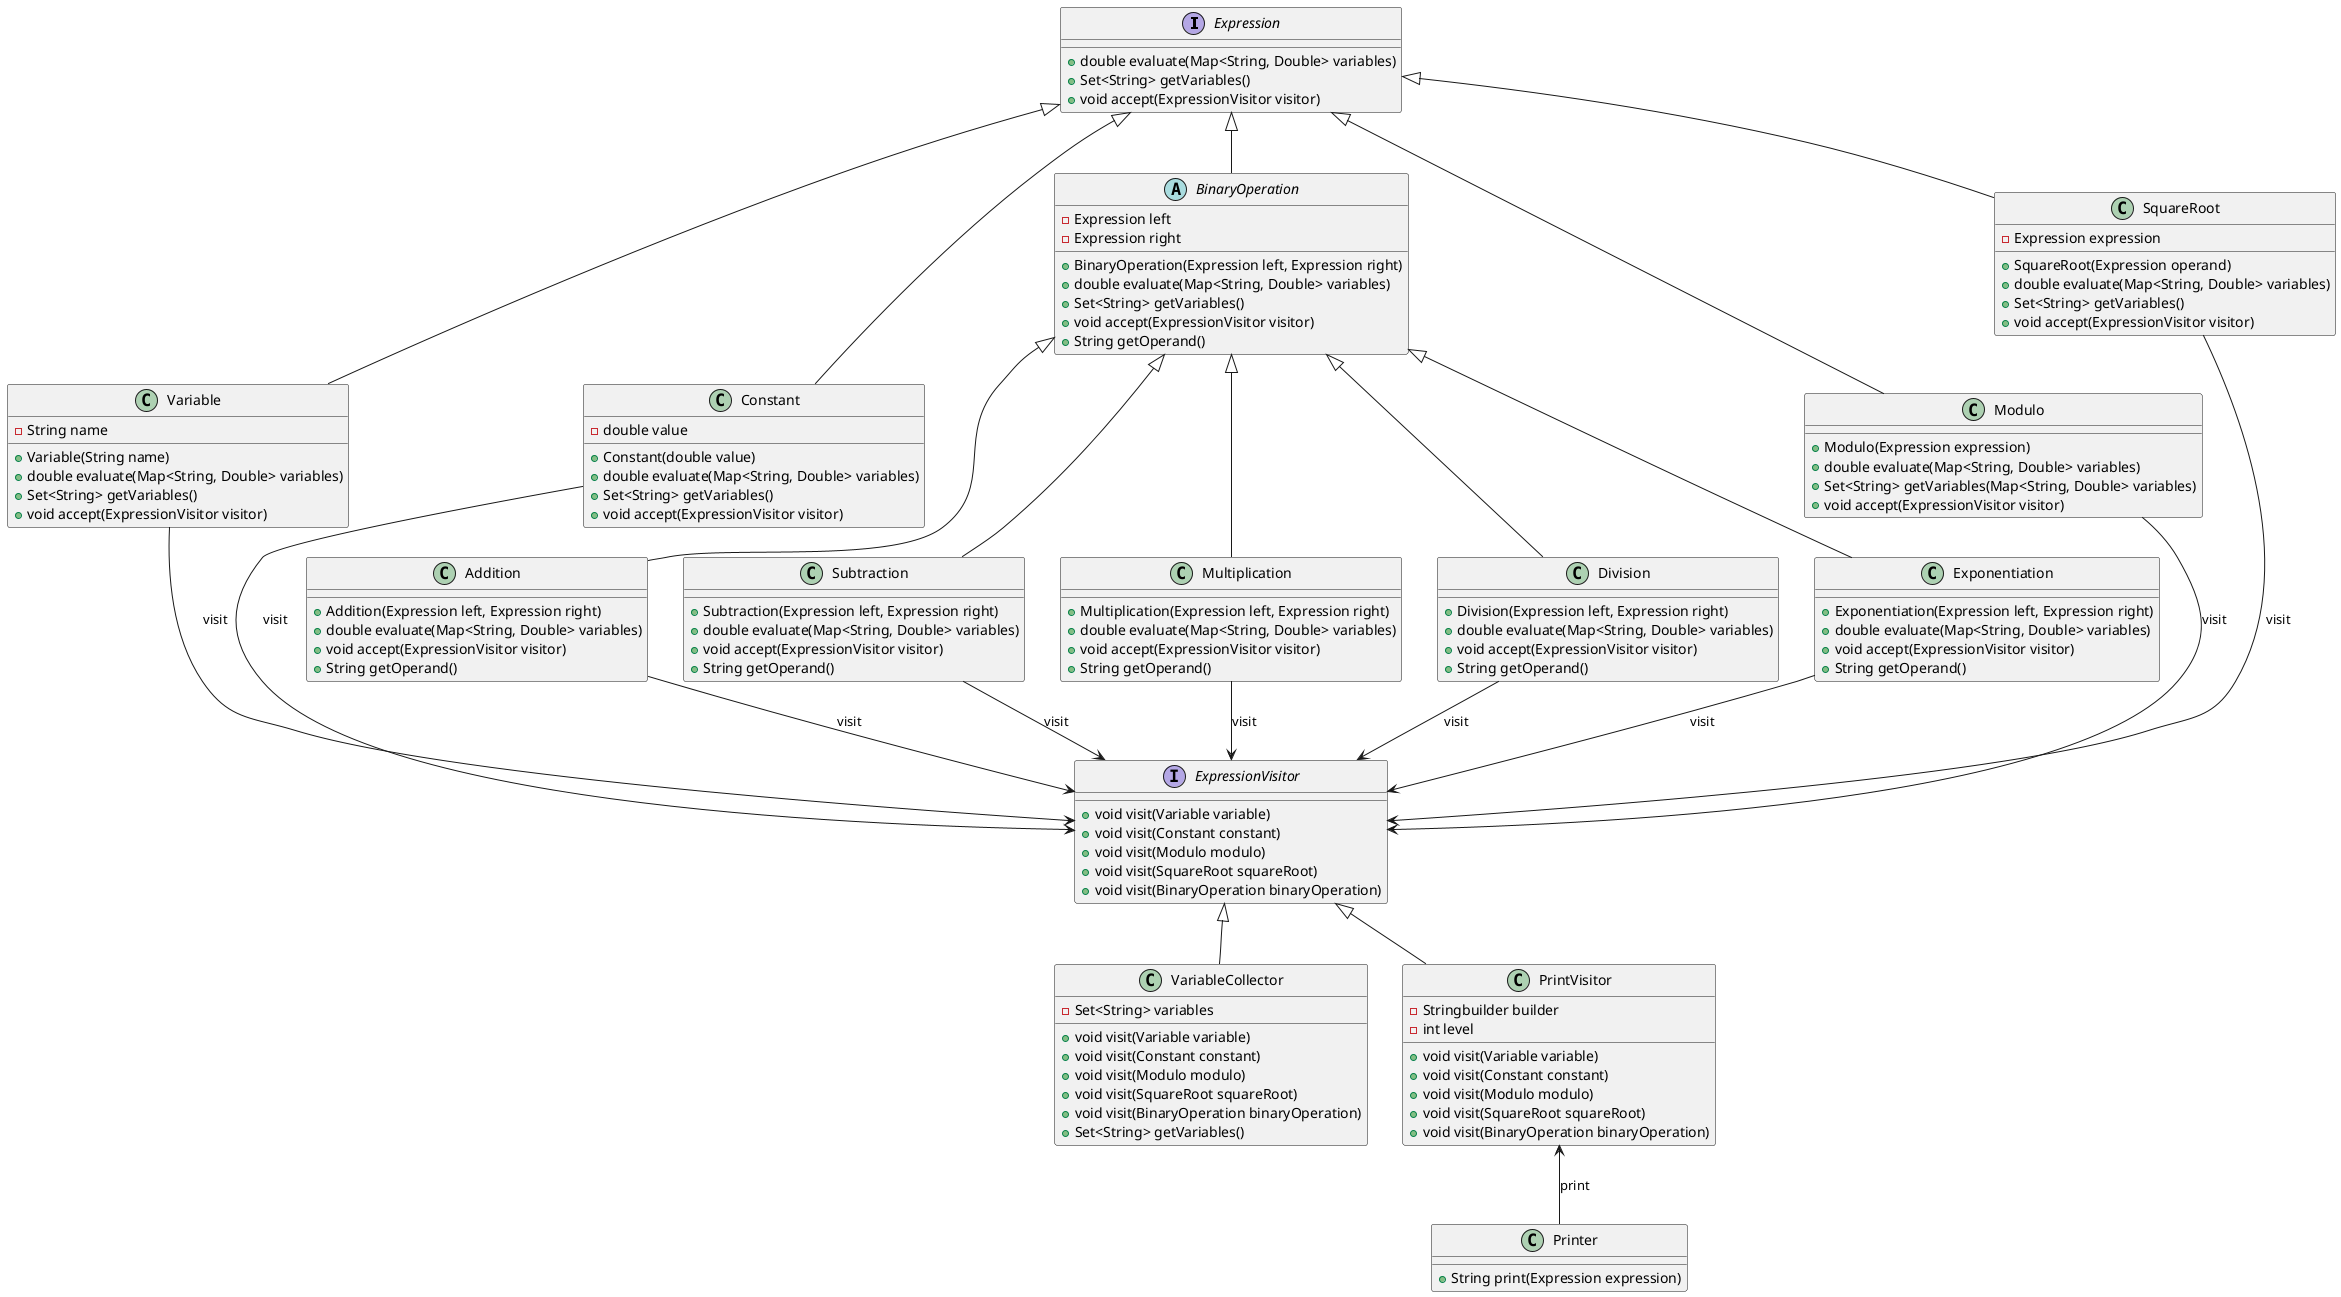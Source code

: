 @startuml
interface Expression {
    +double evaluate(Map<String, Double> variables)
    +Set<String> getVariables()
    +void accept(ExpressionVisitor visitor)
}

class Variable {
    -String name
    +Variable(String name)
    +double evaluate(Map<String, Double> variables)
    +Set<String> getVariables()
    +void accept(ExpressionVisitor visitor)
}

class Constant {
    -double value
    +Constant(double value)
    +double evaluate(Map<String, Double> variables)
    +Set<String> getVariables()
    +void accept(ExpressionVisitor visitor)
}

abstract class BinaryOperation {
    -Expression left
    -Expression right
    +BinaryOperation(Expression left, Expression right)
    +double evaluate(Map<String, Double> variables)
    +Set<String> getVariables()
    +void accept(ExpressionVisitor visitor)
    +String getOperand()
}

class Addition {
    +Addition(Expression left, Expression right)
    +double evaluate(Map<String, Double> variables)
    +void accept(ExpressionVisitor visitor)
    +String getOperand()
}

class Subtraction {
    +Subtraction(Expression left, Expression right)
    +double evaluate(Map<String, Double> variables)
    +void accept(ExpressionVisitor visitor)
    +String getOperand()
}

class Multiplication {
    +Multiplication(Expression left, Expression right)
    +double evaluate(Map<String, Double> variables)
    +void accept(ExpressionVisitor visitor)
    +String getOperand()
}

class Division {
    +Division(Expression left, Expression right)
    +double evaluate(Map<String, Double> variables)
    +void accept(ExpressionVisitor visitor)
    +String getOperand()
}

class Exponentiation {
    +Exponentiation(Expression left, Expression right)
    +double evaluate(Map<String, Double> variables)
    +void accept(ExpressionVisitor visitor)
    +String getOperand()
}

class Modulo {
    +Modulo(Expression expression)
    +double evaluate(Map<String, Double> variables)
    +Set<String> getVariables(Map<String, Double> variables)
    +void accept(ExpressionVisitor visitor)
}

class SquareRoot {
    -Expression expression
    +SquareRoot(Expression operand)
    +double evaluate(Map<String, Double> variables)
    +Set<String> getVariables()
    +void accept(ExpressionVisitor visitor)
}

interface ExpressionVisitor {
    +void visit(Variable variable)
    +void visit(Constant constant)
    +void visit(Modulo modulo)
    +void visit(SquareRoot squareRoot)
    +void visit(BinaryOperation binaryOperation)
}

class VariableCollector {
    -Set<String> variables
    +void visit(Variable variable)
    +void visit(Constant constant)
    +void visit(Modulo modulo)
    +void visit(SquareRoot squareRoot)
    +void visit(BinaryOperation binaryOperation)
    +Set<String> getVariables()
}

class PrintVisitor {
    -Stringbuilder builder
    -int level
    +void visit(Variable variable)
    +void visit(Constant constant)
    +void visit(Modulo modulo)
    +void visit(SquareRoot squareRoot)
    +void visit(BinaryOperation binaryOperation)
}

class Printer {
    +String print(Expression expression)
}

Expression <|-- Variable
Expression <|-- Constant
Expression <|-- BinaryOperation
BinaryOperation <|-- Addition
BinaryOperation <|-- Subtraction
BinaryOperation <|-- Multiplication
BinaryOperation <|-- Division
BinaryOperation <|-- Exponentiation
Expression <|-- Modulo
Expression <|-- SquareRoot

Variable --> ExpressionVisitor : visit
Constant --> ExpressionVisitor : visit
Addition --> ExpressionVisitor : visit
Subtraction --> ExpressionVisitor : visit
Multiplication --> ExpressionVisitor : visit
Division --> ExpressionVisitor : visit
Exponentiation --> ExpressionVisitor : visit
Modulo --> ExpressionVisitor : visit
SquareRoot --> ExpressionVisitor : visit

ExpressionVisitor <|-- VariableCollector
ExpressionVisitor <|-- PrintVisitor

PrintVisitor <-- Printer : print
@enduml
